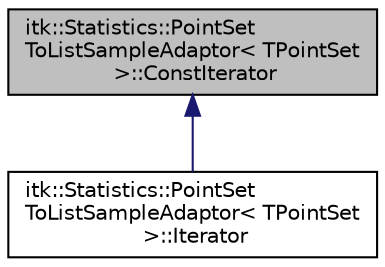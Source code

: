 digraph "itk::Statistics::PointSetToListSampleAdaptor&lt; TPointSet &gt;::ConstIterator"
{
 // LATEX_PDF_SIZE
  edge [fontname="Helvetica",fontsize="10",labelfontname="Helvetica",labelfontsize="10"];
  node [fontname="Helvetica",fontsize="10",shape=record];
  Node1 [label="itk::Statistics::PointSet\lToListSampleAdaptor\< TPointSet\l \>::ConstIterator",height=0.2,width=0.4,color="black", fillcolor="grey75", style="filled", fontcolor="black",tooltip=" "];
  Node1 -> Node2 [dir="back",color="midnightblue",fontsize="10",style="solid",fontname="Helvetica"];
  Node2 [label="itk::Statistics::PointSet\lToListSampleAdaptor\< TPointSet\l \>::Iterator",height=0.2,width=0.4,color="black", fillcolor="white", style="filled",URL="$classitk_1_1Statistics_1_1PointSetToListSampleAdaptor_1_1Iterator.html",tooltip=" "];
}
